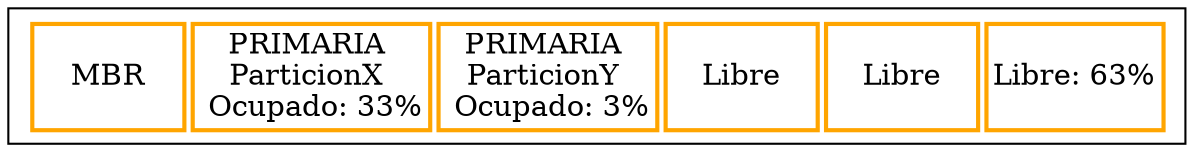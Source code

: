 digraph G{
tbl [
shape=box
label=<
<table border='0' cellborder='2' width='100' height="30" color='orange'>
<tr><td height='30' width='75'> MBR </td><td height='30' width='75.0'>PRIMARIA <br/>ParticionX <br/> Ocupado: 33%</td><td height='30' width='75.0'>PRIMARIA <br/>ParticionY <br/> Ocupado: 3%</td><td height='30' width='75.0'>Libre</td><td height='30' width='75.0'>Libre</td><td height='30' width='75.0'>Libre: 63%</td>     </tr>
</table>
>];
}